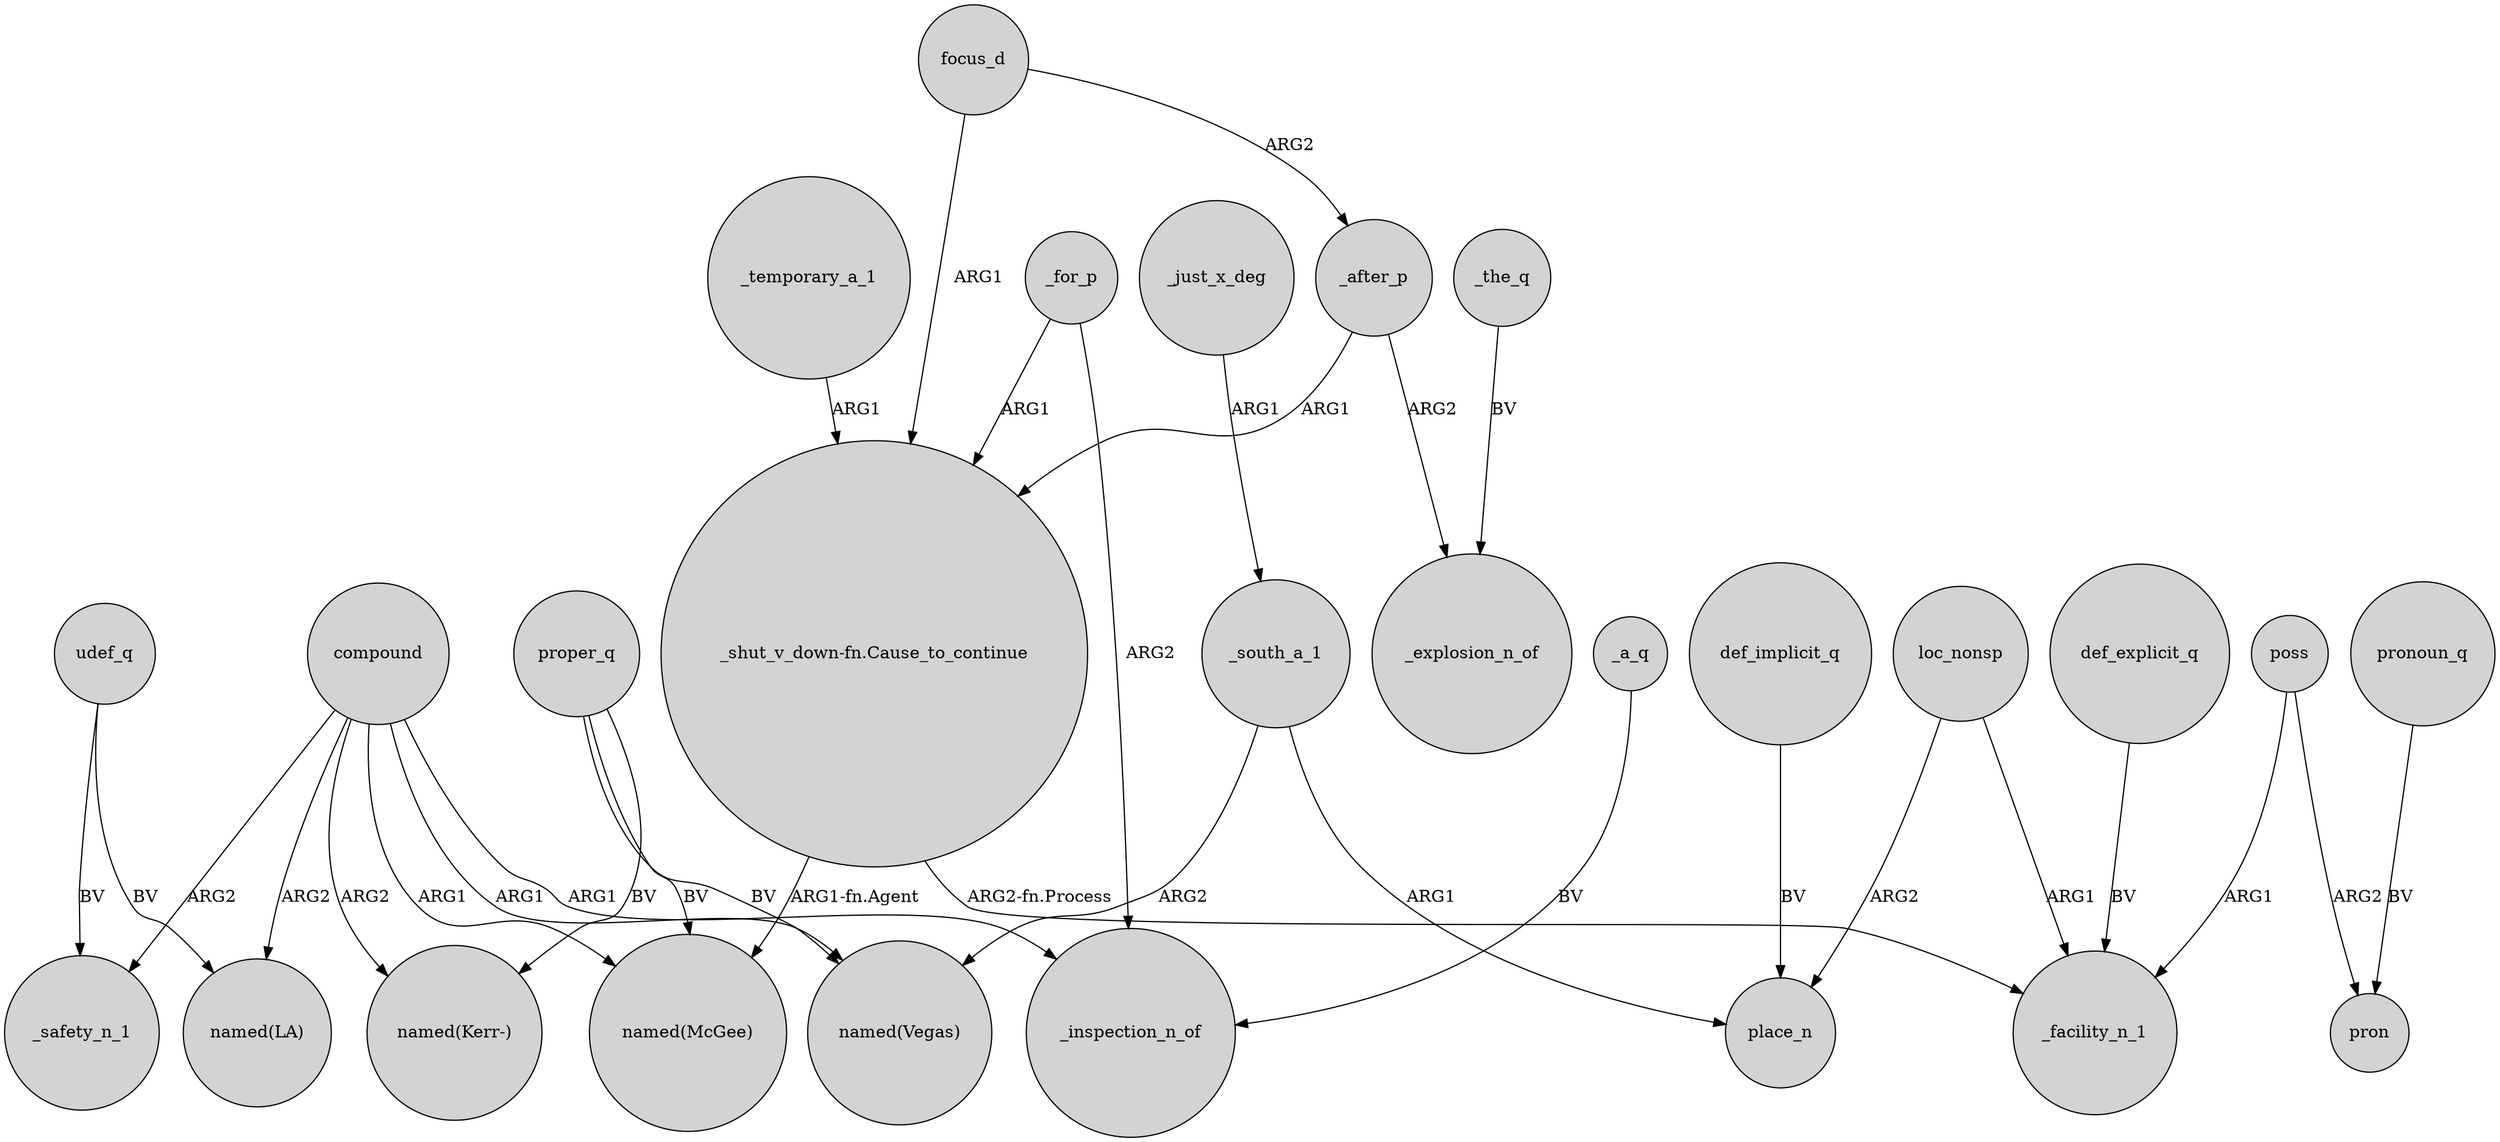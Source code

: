 digraph {
	node [shape=circle style=filled]
	udef_q -> _safety_n_1 [label=BV]
	compound -> "named(Kerr-)" [label=ARG2]
	_after_p -> _explosion_n_of [label=ARG2]
	_a_q -> _inspection_n_of [label=BV]
	_for_p -> "_shut_v_down-fn.Cause_to_continue" [label=ARG1]
	def_implicit_q -> place_n [label=BV]
	_for_p -> _inspection_n_of [label=ARG2]
	proper_q -> "named(McGee)" [label=BV]
	proper_q -> "named(Kerr-)" [label=BV]
	_the_q -> _explosion_n_of [label=BV]
	"_shut_v_down-fn.Cause_to_continue" -> "named(McGee)" [label="ARG1-fn.Agent"]
	_south_a_1 -> "named(Vegas)" [label=ARG2]
	pronoun_q -> pron [label=BV]
	poss -> pron [label=ARG2]
	focus_d -> "_shut_v_down-fn.Cause_to_continue" [label=ARG1]
	poss -> _facility_n_1 [label=ARG1]
	_temporary_a_1 -> "_shut_v_down-fn.Cause_to_continue" [label=ARG1]
	focus_d -> _after_p [label=ARG2]
	compound -> "named(McGee)" [label=ARG1]
	_just_x_deg -> _south_a_1 [label=ARG1]
	loc_nonsp -> _facility_n_1 [label=ARG1]
	compound -> "named(LA)" [label=ARG2]
	loc_nonsp -> place_n [label=ARG2]
	_after_p -> "_shut_v_down-fn.Cause_to_continue" [label=ARG1]
	compound -> _safety_n_1 [label=ARG2]
	def_explicit_q -> _facility_n_1 [label=BV]
	"_shut_v_down-fn.Cause_to_continue" -> _facility_n_1 [label="ARG2-fn.Process"]
	compound -> "named(Vegas)" [label=ARG1]
	udef_q -> "named(LA)" [label=BV]
	_south_a_1 -> place_n [label=ARG1]
	compound -> _inspection_n_of [label=ARG1]
	proper_q -> "named(Vegas)" [label=BV]
}
